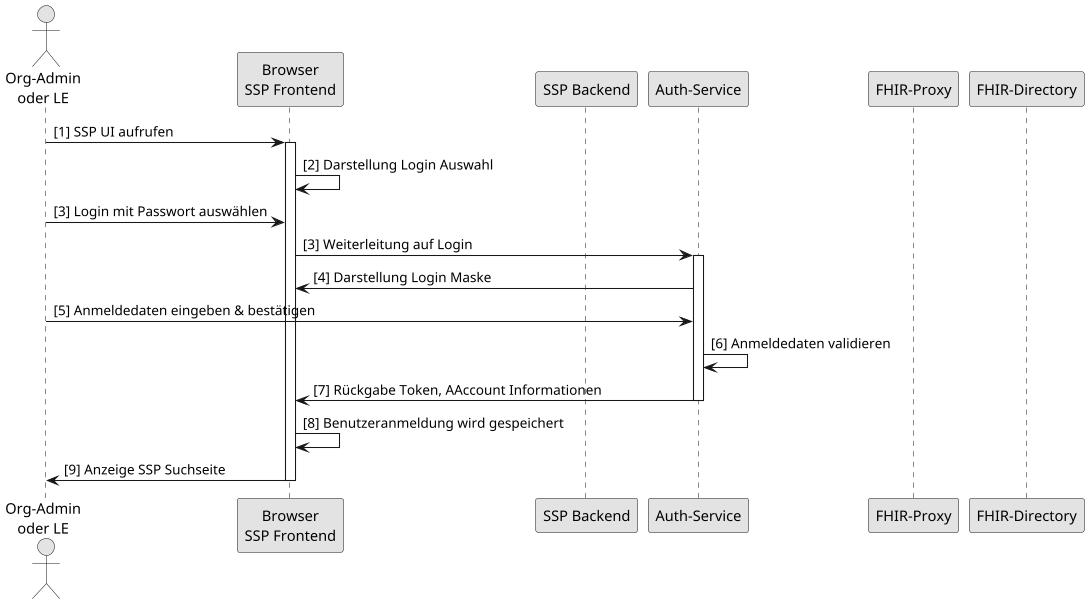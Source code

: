 @startuml
skinparam dpi 100
skinparam WrapWidth 200
skinparam monochrome true

'title "FHIR-Directory, Sequenzdiagram SSP Authenticate mit Passwort"
actor o as "Org-Admin\noder LE"
participant cl as "Browser\nSSP Frontend"
participant be as "SSP Backend"
participant au as "Auth-Service"
participant fp as "FHIR-Proxy"
participant fd as "FHIR-Directory"


o -> cl: [1] SSP UI aufrufen
activate cl
cl -> cl: [2] Darstellung Login Auswahl
o -> cl: [3] Login mit Passwort auswählen

cl -> au: [3] Weiterleitung auf Login
activate au
au -> cl: [4] Darstellung Login Maske
o -> au: [5] Anmeldedaten eingeben & bestätigen
au -> au: [6] Anmeldedaten validieren
au -> cl: [7] Rückgabe Token, AAccount Informationen
deactivate au

cl -> cl: [8] Benutzeranmeldung wird gespeichert
cl -> o: [9] Anzeige SSP Suchseite

deactivate cl
@enduml

